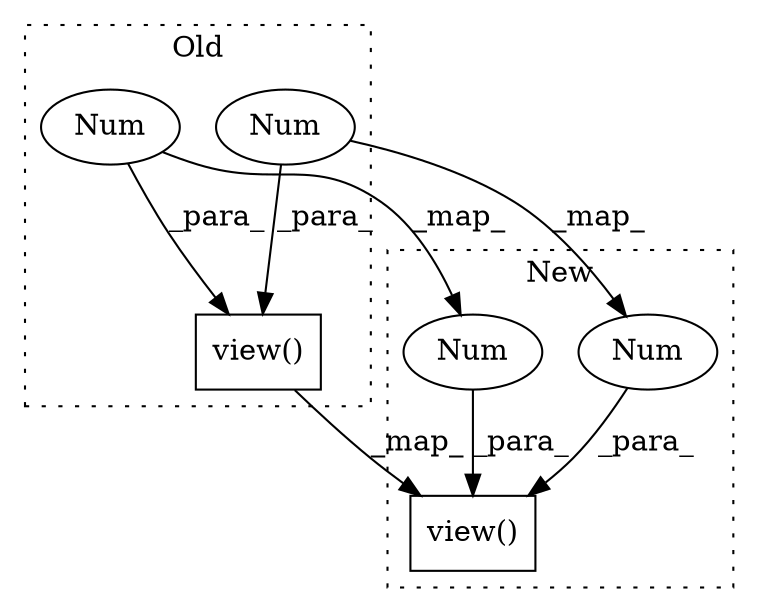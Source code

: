 digraph G {
subgraph cluster0 {
1 [label="view()" a="75" s="6666,6715" l="35,1" shape="box"];
4 [label="Num" a="76" s="6714" l="1" shape="ellipse"];
5 [label="Num" a="76" s="6710" l="2" shape="ellipse"];
label = "Old";
style="dotted";
}
subgraph cluster1 {
2 [label="view()" a="75" s="6679,6728" l="35,1" shape="box"];
3 [label="Num" a="76" s="6727" l="1" shape="ellipse"];
6 [label="Num" a="76" s="6723" l="2" shape="ellipse"];
label = "New";
style="dotted";
}
1 -> 2 [label="_map_"];
3 -> 2 [label="_para_"];
4 -> 3 [label="_map_"];
4 -> 1 [label="_para_"];
5 -> 6 [label="_map_"];
5 -> 1 [label="_para_"];
6 -> 2 [label="_para_"];
}